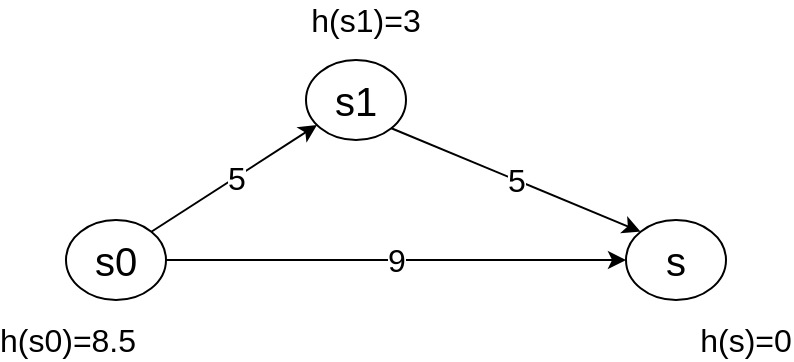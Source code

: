 <mxfile version="14.5.1" type="device"><diagram id="bnCyl11PKjBjIbzXY9Ni" name="第 1 页"><mxGraphModel dx="1086" dy="806" grid="1" gridSize="10" guides="1" tooltips="1" connect="1" arrows="1" fold="1" page="1" pageScale="1" pageWidth="1654" pageHeight="2336" math="0" shadow="0"><root><mxCell id="0"/><mxCell id="1" parent="0"/><mxCell id="QRIAdW8J2wh275w2SOJA-1" value="s1" style="ellipse;whiteSpace=wrap;html=1;fontSize=20;" vertex="1" parent="1"><mxGeometry x="280" y="280" width="50" height="40" as="geometry"/></mxCell><mxCell id="QRIAdW8J2wh275w2SOJA-2" value="s0" style="ellipse;whiteSpace=wrap;html=1;fontSize=20;" vertex="1" parent="1"><mxGeometry x="160" y="360" width="50" height="40" as="geometry"/></mxCell><mxCell id="QRIAdW8J2wh275w2SOJA-3" value="s" style="ellipse;whiteSpace=wrap;html=1;fontSize=20;" vertex="1" parent="1"><mxGeometry x="440" y="360" width="50" height="40" as="geometry"/></mxCell><mxCell id="QRIAdW8J2wh275w2SOJA-4" value="" style="endArrow=classic;html=1;fontSize=20;exitX=1;exitY=0;exitDx=0;exitDy=0;" edge="1" parent="1" source="QRIAdW8J2wh275w2SOJA-2" target="QRIAdW8J2wh275w2SOJA-1"><mxGeometry relative="1" as="geometry"><mxPoint x="260" y="450" as="sourcePoint"/><mxPoint x="360" y="450" as="targetPoint"/></mxGeometry></mxCell><mxCell id="QRIAdW8J2wh275w2SOJA-5" value="5" style="edgeLabel;resizable=0;html=1;align=center;verticalAlign=middle;fontSize=16;" connectable="0" vertex="1" parent="QRIAdW8J2wh275w2SOJA-4"><mxGeometry relative="1" as="geometry"/></mxCell><mxCell id="QRIAdW8J2wh275w2SOJA-6" value="5" style="endArrow=classic;html=1;fontSize=16;exitX=1;exitY=1;exitDx=0;exitDy=0;entryX=0;entryY=0;entryDx=0;entryDy=0;" edge="1" parent="1" source="QRIAdW8J2wh275w2SOJA-1" target="QRIAdW8J2wh275w2SOJA-3"><mxGeometry relative="1" as="geometry"><mxPoint x="270" y="400" as="sourcePoint"/><mxPoint x="370" y="400" as="targetPoint"/></mxGeometry></mxCell><mxCell id="QRIAdW8J2wh275w2SOJA-7" value="5" style="edgeLabel;resizable=0;html=1;align=center;verticalAlign=middle;fontSize=16;" connectable="0" vertex="1" parent="QRIAdW8J2wh275w2SOJA-6"><mxGeometry relative="1" as="geometry"/></mxCell><mxCell id="QRIAdW8J2wh275w2SOJA-8" value="" style="endArrow=classic;html=1;fontSize=16;exitX=1;exitY=0.5;exitDx=0;exitDy=0;entryX=0;entryY=0.5;entryDx=0;entryDy=0;" edge="1" parent="1" source="QRIAdW8J2wh275w2SOJA-2" target="QRIAdW8J2wh275w2SOJA-3"><mxGeometry relative="1" as="geometry"><mxPoint x="270" y="400" as="sourcePoint"/><mxPoint x="370" y="400" as="targetPoint"/></mxGeometry></mxCell><mxCell id="QRIAdW8J2wh275w2SOJA-9" value="9" style="edgeLabel;resizable=0;html=1;align=center;verticalAlign=middle;fontSize=16;" connectable="0" vertex="1" parent="QRIAdW8J2wh275w2SOJA-8"><mxGeometry relative="1" as="geometry"/></mxCell><mxCell id="QRIAdW8J2wh275w2SOJA-10" value="h(s0)=8.5" style="text;html=1;strokeColor=none;fillColor=none;align=center;verticalAlign=middle;whiteSpace=wrap;rounded=0;fontSize=16;" vertex="1" parent="1"><mxGeometry x="141" y="410" width="40" height="20" as="geometry"/></mxCell><mxCell id="QRIAdW8J2wh275w2SOJA-11" value="h(s1)=3" style="text;html=1;strokeColor=none;fillColor=none;align=center;verticalAlign=middle;whiteSpace=wrap;rounded=0;fontSize=16;" vertex="1" parent="1"><mxGeometry x="290" y="250" width="40" height="20" as="geometry"/></mxCell><mxCell id="QRIAdW8J2wh275w2SOJA-12" value="h(s)=0" style="text;html=1;strokeColor=none;fillColor=none;align=center;verticalAlign=middle;whiteSpace=wrap;rounded=0;fontSize=16;" vertex="1" parent="1"><mxGeometry x="480" y="410" width="40" height="20" as="geometry"/></mxCell></root></mxGraphModel></diagram></mxfile>